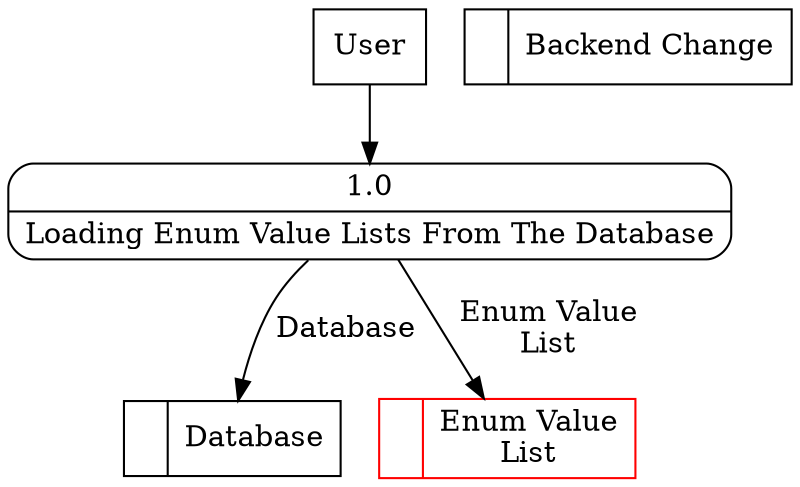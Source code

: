 digraph dfd2{ 
node[shape=record]
200 [label="<f0>  |<f1> Database " ];
201 [label="<f0>  |<f1> Enum Value\nList " color=red];
202 [label="<f0>  |<f1> Backend Change " ];
203 [label="User" shape=box];
204 [label="{<f0> 1.0|<f1> Loading Enum Value Lists From The Database }" shape=Mrecord];
203 -> 204
204 -> 201 [label="Enum Value\nList"]
204 -> 200 [label="Database"]
}